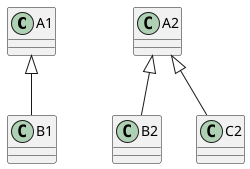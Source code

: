 @startuml
skinparam groupInheritance 1

A1 <|-- B1

A2 <|-- B2
A2 <|-- C2
@enduml

@startuml
skinparam groupInheritance 2

A1 <|-- B1

A2 <|-- B2
A2 <|-- C2

A3 <|-- B3
A3 <|-- C3
A3 <|-- D3
@enduml

@startuml
skinparam groupInheritance 4

A1 <|-- B1

A2 <|-- B2
A2 <|-- C2

A3 <|-- B3
A3 <|-- C3
A3 <|-- D3

A4 <|-- B4
A4 <|-- C4
A4 <|-- D4
A4 <|-- E4
@enduml


